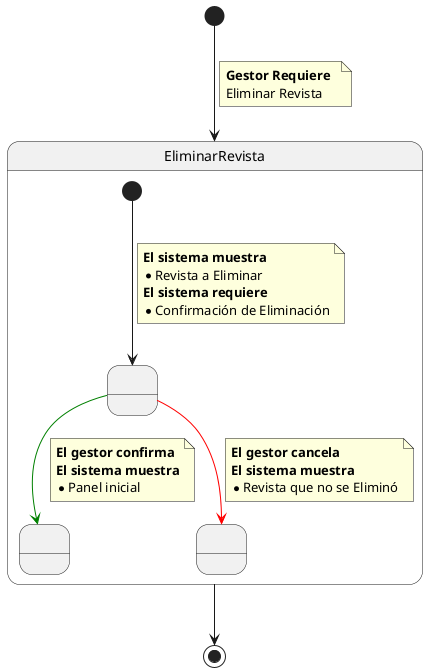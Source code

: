@startuml Detalle Caso de Uso Eliminar Revista


State EliminarRevista {

    State  " " as vacio1  
    State  " " as vacio2  
    State  " " as vacio3 

    [*] ---> vacio1
    note on link
        **El sistema muestra **
        *Revista a Eliminar
        **El sistema requiere **
        * Confirmación de Eliminación
    end note

    vacio1 -[#Green]-> vacio2
    note on link
        **El gestor confirma**
        **El sistema muestra**
        *Panel inicial
    end note

    vacio1 -[#Red]-> vacio3
    note on link
        **El gestor cancela**
        **El sistema muestra **
        *Revista que no se Eliminó
    end note


}

[*] --> EliminarRevista
note on link
    **Gestor Requiere ** 
    Eliminar Revista
end note

EliminarRevista --> [*]

@enduml